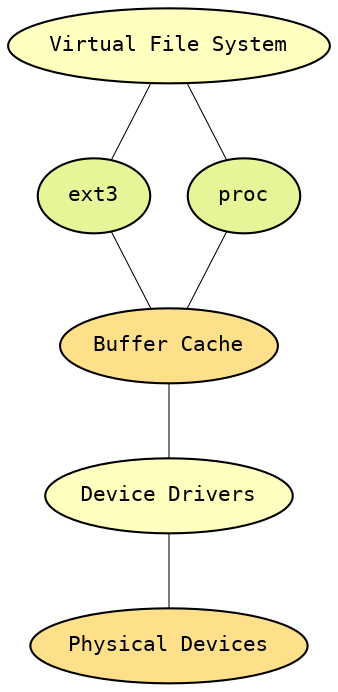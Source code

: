 graph {
	node [style=filled, fontname="Inconsolata, Consolas", fontsize=10, colorscheme=spectral7];
	edge [penwidth=0.5, fontname="Inconsolata, Consolas", fontsize=10];
	struct1 [fillcolor=4, label="Virtual File System"];
	struct2 [fillcolor=5, label="ext3"];
	struct3 [fillcolor=5, label="proc"];
	struct4 [fillcolor=3, label="Buffer Cache"];
	struct5 [fillcolor=4, label="Device Drivers"];
	struct6 [fillcolor=3, label="Physical Devices"];
	
	struct1 -- struct2;
	struct1 -- struct3;
	struct2 -- struct4;
	struct3 -- struct4;
	struct4 -- struct5;
	struct5 -- struct6;
}

